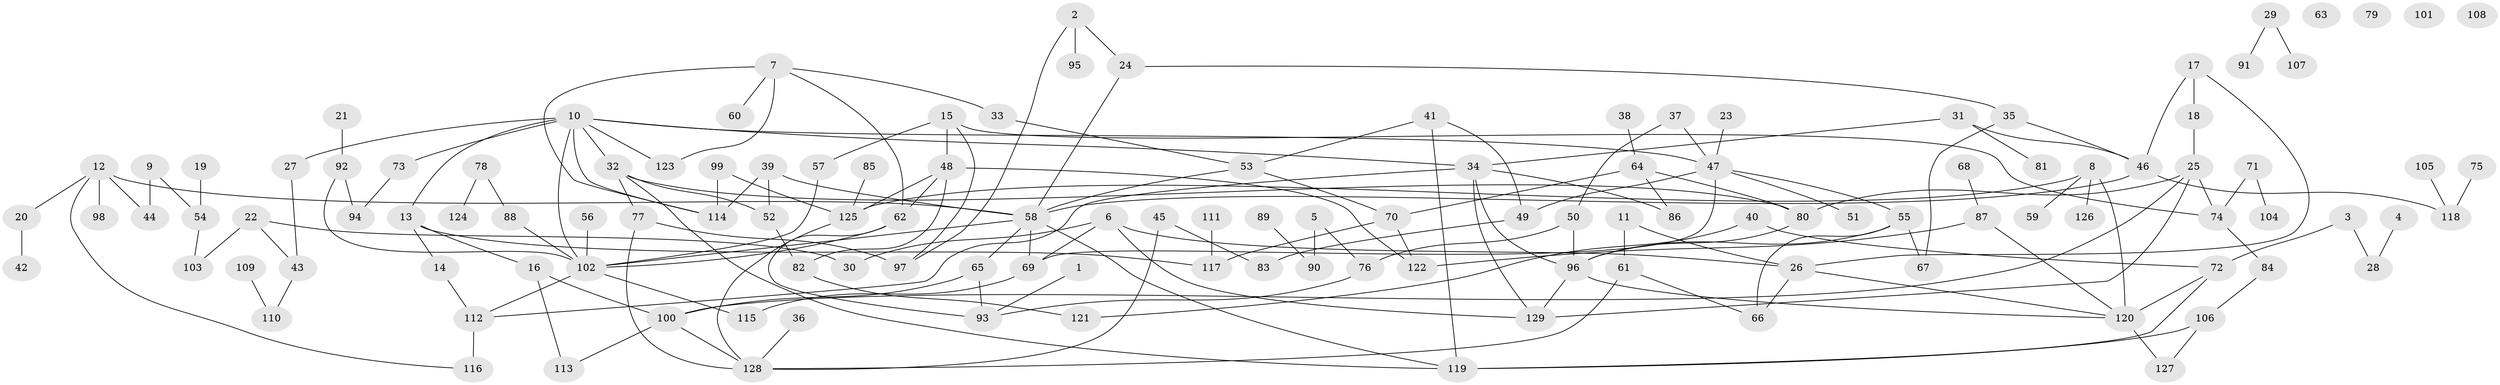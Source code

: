 // coarse degree distribution, {1: 0.27058823529411763, 4: 0.12941176470588237, 2: 0.2235294117647059, 6: 0.07058823529411765, 5: 0.03529411764705882, 7: 0.023529411764705882, 3: 0.12941176470588237, 14: 0.011764705882352941, 8: 0.023529411764705882, 11: 0.011764705882352941, 0: 0.047058823529411764, 10: 0.023529411764705882}
// Generated by graph-tools (version 1.1) at 2025/23/03/03/25 07:23:26]
// undirected, 129 vertices, 178 edges
graph export_dot {
graph [start="1"]
  node [color=gray90,style=filled];
  1;
  2;
  3;
  4;
  5;
  6;
  7;
  8;
  9;
  10;
  11;
  12;
  13;
  14;
  15;
  16;
  17;
  18;
  19;
  20;
  21;
  22;
  23;
  24;
  25;
  26;
  27;
  28;
  29;
  30;
  31;
  32;
  33;
  34;
  35;
  36;
  37;
  38;
  39;
  40;
  41;
  42;
  43;
  44;
  45;
  46;
  47;
  48;
  49;
  50;
  51;
  52;
  53;
  54;
  55;
  56;
  57;
  58;
  59;
  60;
  61;
  62;
  63;
  64;
  65;
  66;
  67;
  68;
  69;
  70;
  71;
  72;
  73;
  74;
  75;
  76;
  77;
  78;
  79;
  80;
  81;
  82;
  83;
  84;
  85;
  86;
  87;
  88;
  89;
  90;
  91;
  92;
  93;
  94;
  95;
  96;
  97;
  98;
  99;
  100;
  101;
  102;
  103;
  104;
  105;
  106;
  107;
  108;
  109;
  110;
  111;
  112;
  113;
  114;
  115;
  116;
  117;
  118;
  119;
  120;
  121;
  122;
  123;
  124;
  125;
  126;
  127;
  128;
  129;
  1 -- 93;
  2 -- 24;
  2 -- 95;
  2 -- 97;
  3 -- 28;
  3 -- 72;
  4 -- 28;
  5 -- 76;
  5 -- 90;
  6 -- 26;
  6 -- 30;
  6 -- 69;
  6 -- 129;
  7 -- 33;
  7 -- 60;
  7 -- 62;
  7 -- 114;
  7 -- 123;
  8 -- 59;
  8 -- 120;
  8 -- 125;
  8 -- 126;
  9 -- 44;
  9 -- 54;
  10 -- 13;
  10 -- 27;
  10 -- 32;
  10 -- 34;
  10 -- 47;
  10 -- 73;
  10 -- 102;
  10 -- 114;
  10 -- 123;
  11 -- 26;
  11 -- 61;
  12 -- 20;
  12 -- 44;
  12 -- 58;
  12 -- 98;
  12 -- 116;
  13 -- 14;
  13 -- 16;
  13 -- 117;
  14 -- 112;
  15 -- 48;
  15 -- 57;
  15 -- 74;
  15 -- 97;
  16 -- 100;
  16 -- 113;
  17 -- 18;
  17 -- 26;
  17 -- 46;
  18 -- 25;
  19 -- 54;
  20 -- 42;
  21 -- 92;
  22 -- 30;
  22 -- 43;
  22 -- 103;
  23 -- 47;
  24 -- 35;
  24 -- 58;
  25 -- 74;
  25 -- 80;
  25 -- 100;
  25 -- 129;
  26 -- 66;
  26 -- 120;
  27 -- 43;
  29 -- 91;
  29 -- 107;
  31 -- 34;
  31 -- 46;
  31 -- 81;
  32 -- 52;
  32 -- 77;
  32 -- 80;
  32 -- 119;
  33 -- 53;
  34 -- 86;
  34 -- 96;
  34 -- 112;
  34 -- 129;
  35 -- 46;
  35 -- 67;
  36 -- 128;
  37 -- 47;
  37 -- 50;
  38 -- 64;
  39 -- 52;
  39 -- 58;
  39 -- 114;
  40 -- 72;
  40 -- 121;
  41 -- 49;
  41 -- 53;
  41 -- 119;
  43 -- 110;
  45 -- 83;
  45 -- 128;
  46 -- 58;
  46 -- 118;
  47 -- 49;
  47 -- 51;
  47 -- 55;
  47 -- 69;
  48 -- 62;
  48 -- 82;
  48 -- 122;
  48 -- 125;
  49 -- 83;
  50 -- 76;
  50 -- 96;
  52 -- 82;
  53 -- 58;
  53 -- 70;
  54 -- 103;
  55 -- 66;
  55 -- 67;
  55 -- 96;
  56 -- 102;
  57 -- 102;
  58 -- 65;
  58 -- 69;
  58 -- 102;
  58 -- 119;
  61 -- 66;
  61 -- 128;
  62 -- 93;
  62 -- 102;
  64 -- 70;
  64 -- 80;
  64 -- 86;
  65 -- 93;
  65 -- 100;
  68 -- 87;
  69 -- 115;
  70 -- 117;
  70 -- 122;
  71 -- 74;
  71 -- 104;
  72 -- 119;
  72 -- 120;
  73 -- 94;
  74 -- 84;
  75 -- 118;
  76 -- 93;
  77 -- 97;
  77 -- 128;
  78 -- 88;
  78 -- 124;
  80 -- 96;
  82 -- 121;
  84 -- 106;
  85 -- 125;
  87 -- 120;
  87 -- 122;
  88 -- 102;
  89 -- 90;
  92 -- 94;
  92 -- 102;
  96 -- 120;
  96 -- 129;
  99 -- 114;
  99 -- 125;
  100 -- 113;
  100 -- 128;
  102 -- 112;
  102 -- 115;
  105 -- 118;
  106 -- 119;
  106 -- 127;
  109 -- 110;
  111 -- 117;
  112 -- 116;
  120 -- 127;
  125 -- 128;
}
